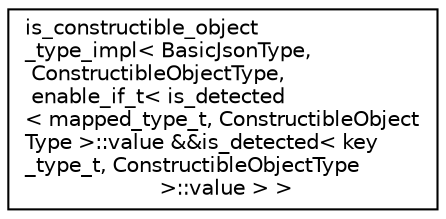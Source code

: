 digraph "Graphical Class Hierarchy"
{
 // LATEX_PDF_SIZE
  edge [fontname="Helvetica",fontsize="10",labelfontname="Helvetica",labelfontsize="10"];
  node [fontname="Helvetica",fontsize="10",shape=record];
  rankdir="LR";
  Node0 [label="is_constructible_object\l_type_impl\< BasicJsonType,\l ConstructibleObjectType,\l enable_if_t\< is_detected\l\< mapped_type_t, ConstructibleObject\lType \>::value &&is_detected\< key\l_type_t, ConstructibleObjectType\l \>::value \> \>",height=0.2,width=0.4,color="black", fillcolor="white", style="filled",URL="$structdetail_1_1is__constructible__object__type__impl_3_01BasicJsonType_00_01ConstructibleObject435b838380c31b9738383402f7bb5943.html",tooltip=" "];
}
